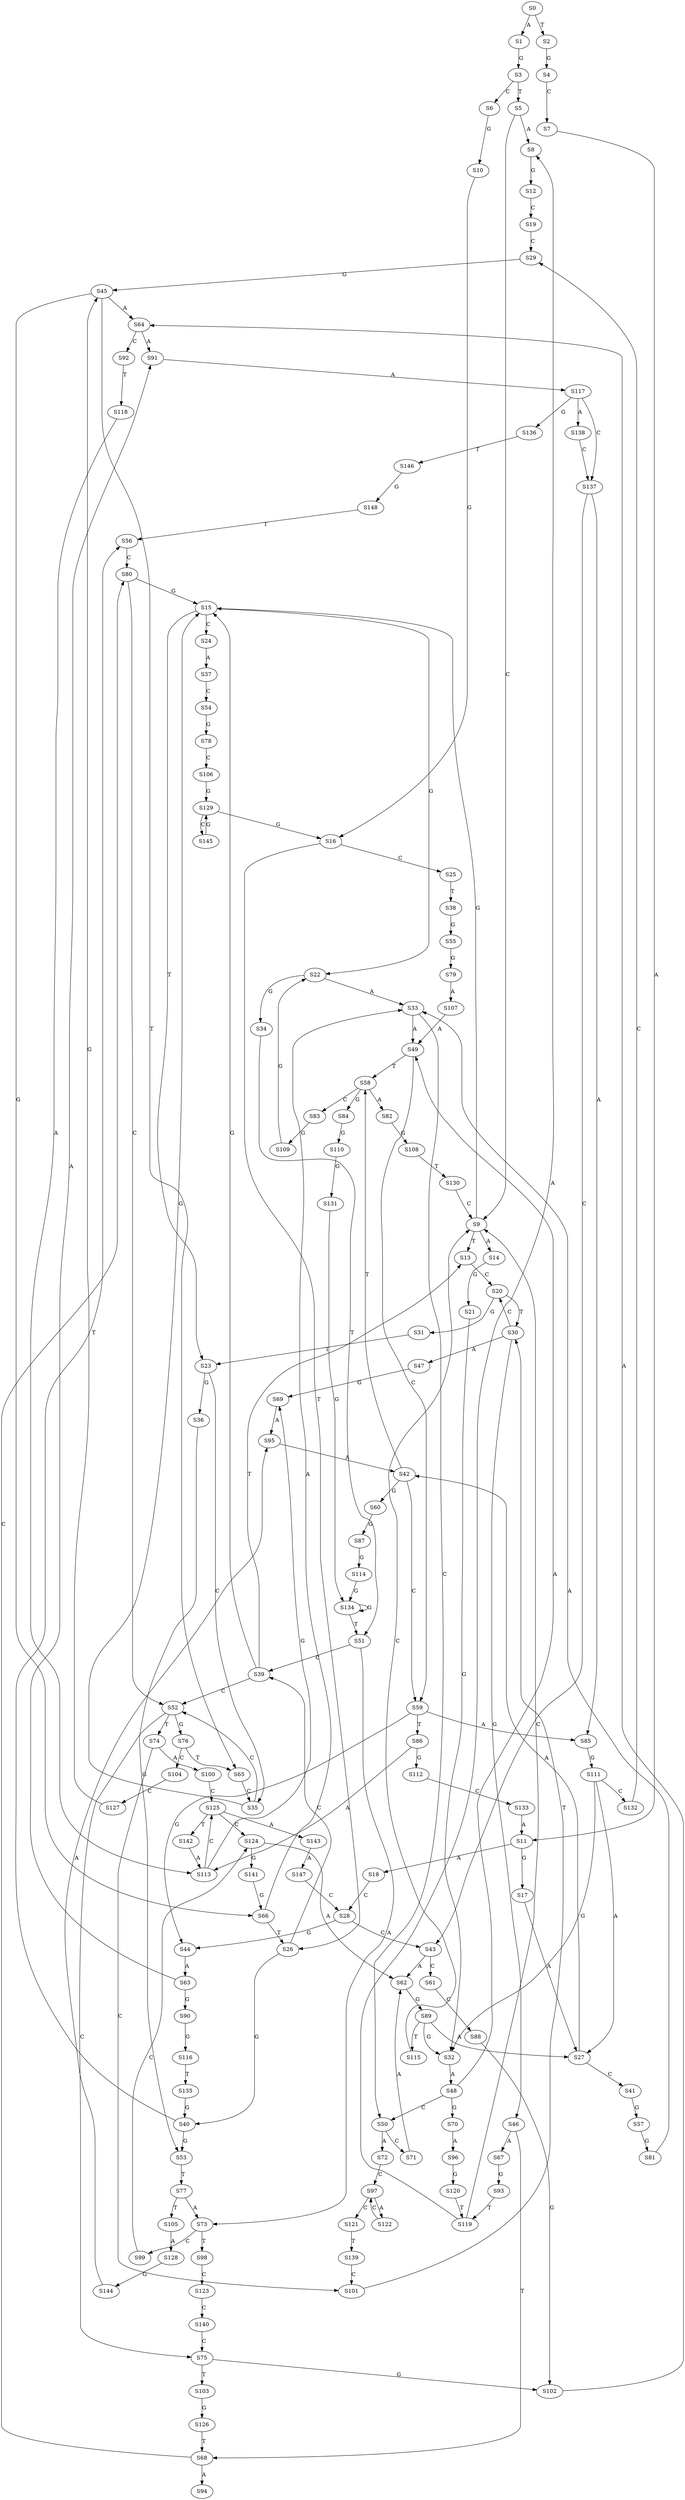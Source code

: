 strict digraph  {
	S0 -> S1 [ label = A ];
	S0 -> S2 [ label = T ];
	S1 -> S3 [ label = G ];
	S2 -> S4 [ label = G ];
	S3 -> S5 [ label = T ];
	S3 -> S6 [ label = C ];
	S4 -> S7 [ label = C ];
	S5 -> S8 [ label = A ];
	S5 -> S9 [ label = C ];
	S6 -> S10 [ label = G ];
	S7 -> S11 [ label = A ];
	S8 -> S12 [ label = G ];
	S9 -> S13 [ label = T ];
	S9 -> S14 [ label = A ];
	S9 -> S15 [ label = G ];
	S10 -> S16 [ label = G ];
	S11 -> S17 [ label = G ];
	S11 -> S18 [ label = A ];
	S12 -> S19 [ label = C ];
	S13 -> S20 [ label = C ];
	S14 -> S21 [ label = G ];
	S15 -> S22 [ label = G ];
	S15 -> S23 [ label = T ];
	S15 -> S24 [ label = C ];
	S16 -> S25 [ label = C ];
	S16 -> S26 [ label = T ];
	S17 -> S27 [ label = A ];
	S18 -> S28 [ label = C ];
	S19 -> S29 [ label = C ];
	S20 -> S30 [ label = T ];
	S20 -> S31 [ label = G ];
	S21 -> S32 [ label = G ];
	S22 -> S33 [ label = A ];
	S22 -> S34 [ label = G ];
	S23 -> S35 [ label = C ];
	S23 -> S36 [ label = G ];
	S24 -> S37 [ label = A ];
	S25 -> S38 [ label = T ];
	S26 -> S39 [ label = C ];
	S26 -> S40 [ label = G ];
	S27 -> S41 [ label = C ];
	S27 -> S42 [ label = A ];
	S28 -> S43 [ label = C ];
	S28 -> S44 [ label = G ];
	S29 -> S45 [ label = G ];
	S30 -> S46 [ label = G ];
	S30 -> S20 [ label = C ];
	S30 -> S47 [ label = A ];
	S31 -> S23 [ label = T ];
	S32 -> S48 [ label = A ];
	S33 -> S49 [ label = A ];
	S33 -> S50 [ label = C ];
	S34 -> S51 [ label = T ];
	S35 -> S15 [ label = G ];
	S35 -> S52 [ label = C ];
	S36 -> S53 [ label = G ];
	S37 -> S54 [ label = C ];
	S38 -> S55 [ label = G ];
	S39 -> S52 [ label = C ];
	S39 -> S15 [ label = G ];
	S39 -> S13 [ label = T ];
	S40 -> S56 [ label = T ];
	S40 -> S53 [ label = G ];
	S41 -> S57 [ label = G ];
	S42 -> S58 [ label = T ];
	S42 -> S59 [ label = C ];
	S42 -> S60 [ label = G ];
	S43 -> S61 [ label = C ];
	S43 -> S62 [ label = A ];
	S44 -> S63 [ label = A ];
	S45 -> S64 [ label = A ];
	S45 -> S65 [ label = T ];
	S45 -> S66 [ label = G ];
	S46 -> S67 [ label = A ];
	S46 -> S68 [ label = T ];
	S47 -> S69 [ label = G ];
	S48 -> S49 [ label = A ];
	S48 -> S50 [ label = C ];
	S48 -> S70 [ label = G ];
	S49 -> S58 [ label = T ];
	S49 -> S59 [ label = C ];
	S50 -> S71 [ label = C ];
	S50 -> S72 [ label = A ];
	S51 -> S73 [ label = A ];
	S51 -> S39 [ label = C ];
	S52 -> S74 [ label = T ];
	S52 -> S75 [ label = C ];
	S52 -> S76 [ label = G ];
	S53 -> S77 [ label = T ];
	S54 -> S78 [ label = G ];
	S55 -> S79 [ label = G ];
	S56 -> S80 [ label = C ];
	S57 -> S81 [ label = G ];
	S58 -> S82 [ label = A ];
	S58 -> S83 [ label = C ];
	S58 -> S84 [ label = G ];
	S59 -> S85 [ label = A ];
	S59 -> S44 [ label = G ];
	S59 -> S86 [ label = T ];
	S60 -> S87 [ label = G ];
	S61 -> S88 [ label = C ];
	S62 -> S89 [ label = G ];
	S63 -> S90 [ label = G ];
	S63 -> S91 [ label = A ];
	S64 -> S91 [ label = A ];
	S64 -> S92 [ label = C ];
	S65 -> S35 [ label = C ];
	S66 -> S33 [ label = A ];
	S66 -> S26 [ label = T ];
	S67 -> S93 [ label = G ];
	S68 -> S94 [ label = A ];
	S68 -> S80 [ label = C ];
	S69 -> S95 [ label = A ];
	S70 -> S96 [ label = A ];
	S71 -> S62 [ label = A ];
	S72 -> S97 [ label = C ];
	S73 -> S98 [ label = T ];
	S73 -> S99 [ label = C ];
	S74 -> S100 [ label = A ];
	S74 -> S101 [ label = C ];
	S75 -> S102 [ label = G ];
	S75 -> S103 [ label = T ];
	S76 -> S104 [ label = C ];
	S76 -> S65 [ label = T ];
	S77 -> S73 [ label = A ];
	S77 -> S105 [ label = T ];
	S78 -> S106 [ label = C ];
	S79 -> S107 [ label = A ];
	S80 -> S15 [ label = G ];
	S80 -> S52 [ label = C ];
	S81 -> S33 [ label = A ];
	S82 -> S108 [ label = G ];
	S83 -> S109 [ label = G ];
	S84 -> S110 [ label = G ];
	S85 -> S111 [ label = G ];
	S86 -> S112 [ label = G ];
	S86 -> S113 [ label = A ];
	S87 -> S114 [ label = G ];
	S88 -> S102 [ label = G ];
	S89 -> S115 [ label = T ];
	S89 -> S32 [ label = G ];
	S89 -> S27 [ label = A ];
	S90 -> S116 [ label = G ];
	S91 -> S117 [ label = A ];
	S92 -> S118 [ label = T ];
	S93 -> S119 [ label = T ];
	S95 -> S42 [ label = A ];
	S96 -> S120 [ label = G ];
	S97 -> S121 [ label = C ];
	S97 -> S122 [ label = A ];
	S98 -> S123 [ label = C ];
	S99 -> S124 [ label = C ];
	S100 -> S125 [ label = C ];
	S101 -> S30 [ label = T ];
	S102 -> S64 [ label = A ];
	S103 -> S126 [ label = G ];
	S104 -> S127 [ label = C ];
	S105 -> S128 [ label = A ];
	S106 -> S129 [ label = G ];
	S107 -> S49 [ label = A ];
	S108 -> S130 [ label = T ];
	S109 -> S22 [ label = G ];
	S110 -> S131 [ label = G ];
	S111 -> S32 [ label = G ];
	S111 -> S132 [ label = C ];
	S111 -> S27 [ label = A ];
	S112 -> S133 [ label = C ];
	S113 -> S69 [ label = G ];
	S113 -> S125 [ label = C ];
	S114 -> S134 [ label = G ];
	S115 -> S9 [ label = C ];
	S116 -> S135 [ label = T ];
	S117 -> S136 [ label = G ];
	S117 -> S137 [ label = C ];
	S117 -> S138 [ label = A ];
	S118 -> S113 [ label = A ];
	S119 -> S8 [ label = A ];
	S119 -> S9 [ label = C ];
	S120 -> S119 [ label = T ];
	S121 -> S139 [ label = T ];
	S122 -> S97 [ label = C ];
	S123 -> S140 [ label = C ];
	S124 -> S62 [ label = A ];
	S124 -> S141 [ label = G ];
	S125 -> S124 [ label = C ];
	S125 -> S142 [ label = T ];
	S125 -> S143 [ label = A ];
	S126 -> S68 [ label = T ];
	S127 -> S45 [ label = G ];
	S128 -> S144 [ label = G ];
	S129 -> S16 [ label = G ];
	S129 -> S145 [ label = C ];
	S130 -> S9 [ label = C ];
	S131 -> S134 [ label = G ];
	S132 -> S29 [ label = C ];
	S133 -> S11 [ label = A ];
	S134 -> S51 [ label = T ];
	S134 -> S134 [ label = G ];
	S135 -> S40 [ label = G ];
	S136 -> S146 [ label = T ];
	S137 -> S43 [ label = C ];
	S137 -> S85 [ label = A ];
	S138 -> S137 [ label = C ];
	S139 -> S101 [ label = C ];
	S140 -> S75 [ label = C ];
	S141 -> S66 [ label = G ];
	S142 -> S113 [ label = A ];
	S143 -> S147 [ label = A ];
	S144 -> S95 [ label = A ];
	S145 -> S129 [ label = G ];
	S146 -> S148 [ label = G ];
	S147 -> S28 [ label = C ];
	S148 -> S56 [ label = T ];
}
